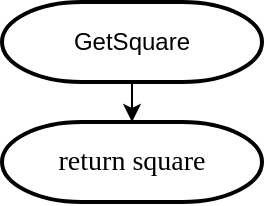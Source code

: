 <mxfile version="14.7.2"><diagram name="Page-1" id="aPMfUpU5sbI3zK0HaNv6"><mxGraphModel dx="788" dy="552" grid="1" gridSize="10" guides="1" tooltips="1" connect="1" arrows="1" fold="1" page="1" pageScale="1" pageWidth="827" pageHeight="1169" math="0" shadow="0"><root><mxCell id="0"/><mxCell id="1" parent="0"/><mxCell id="ZbI2ULjsCyspwXcEav7M-1" value="" style="edgeStyle=orthogonalEdgeStyle;rounded=0;orthogonalLoop=1;jettySize=auto;html=1;" edge="1" parent="1" source="ZbI2ULjsCyspwXcEav7M-2"><mxGeometry relative="1" as="geometry"><mxPoint x="245" y="120" as="targetPoint"/></mxGeometry></mxCell><mxCell id="ZbI2ULjsCyspwXcEav7M-2" value="GetSquare" style="strokeWidth=2;html=1;shape=mxgraph.flowchart.terminator;whiteSpace=wrap;" vertex="1" parent="1"><mxGeometry x="180" y="60" width="130" height="40" as="geometry"/></mxCell><mxCell id="ZbI2ULjsCyspwXcEav7M-3" value="&lt;font face=&quot;Times New Roman&quot;&gt;&lt;span style=&quot;font-size: 14px&quot;&gt;return&amp;nbsp;square&lt;/span&gt;&lt;br&gt;&lt;/font&gt;" style="strokeWidth=2;html=1;shape=mxgraph.flowchart.terminator;whiteSpace=wrap;" vertex="1" parent="1"><mxGeometry x="180" y="120" width="130" height="40" as="geometry"/></mxCell></root></mxGraphModel></diagram></mxfile>